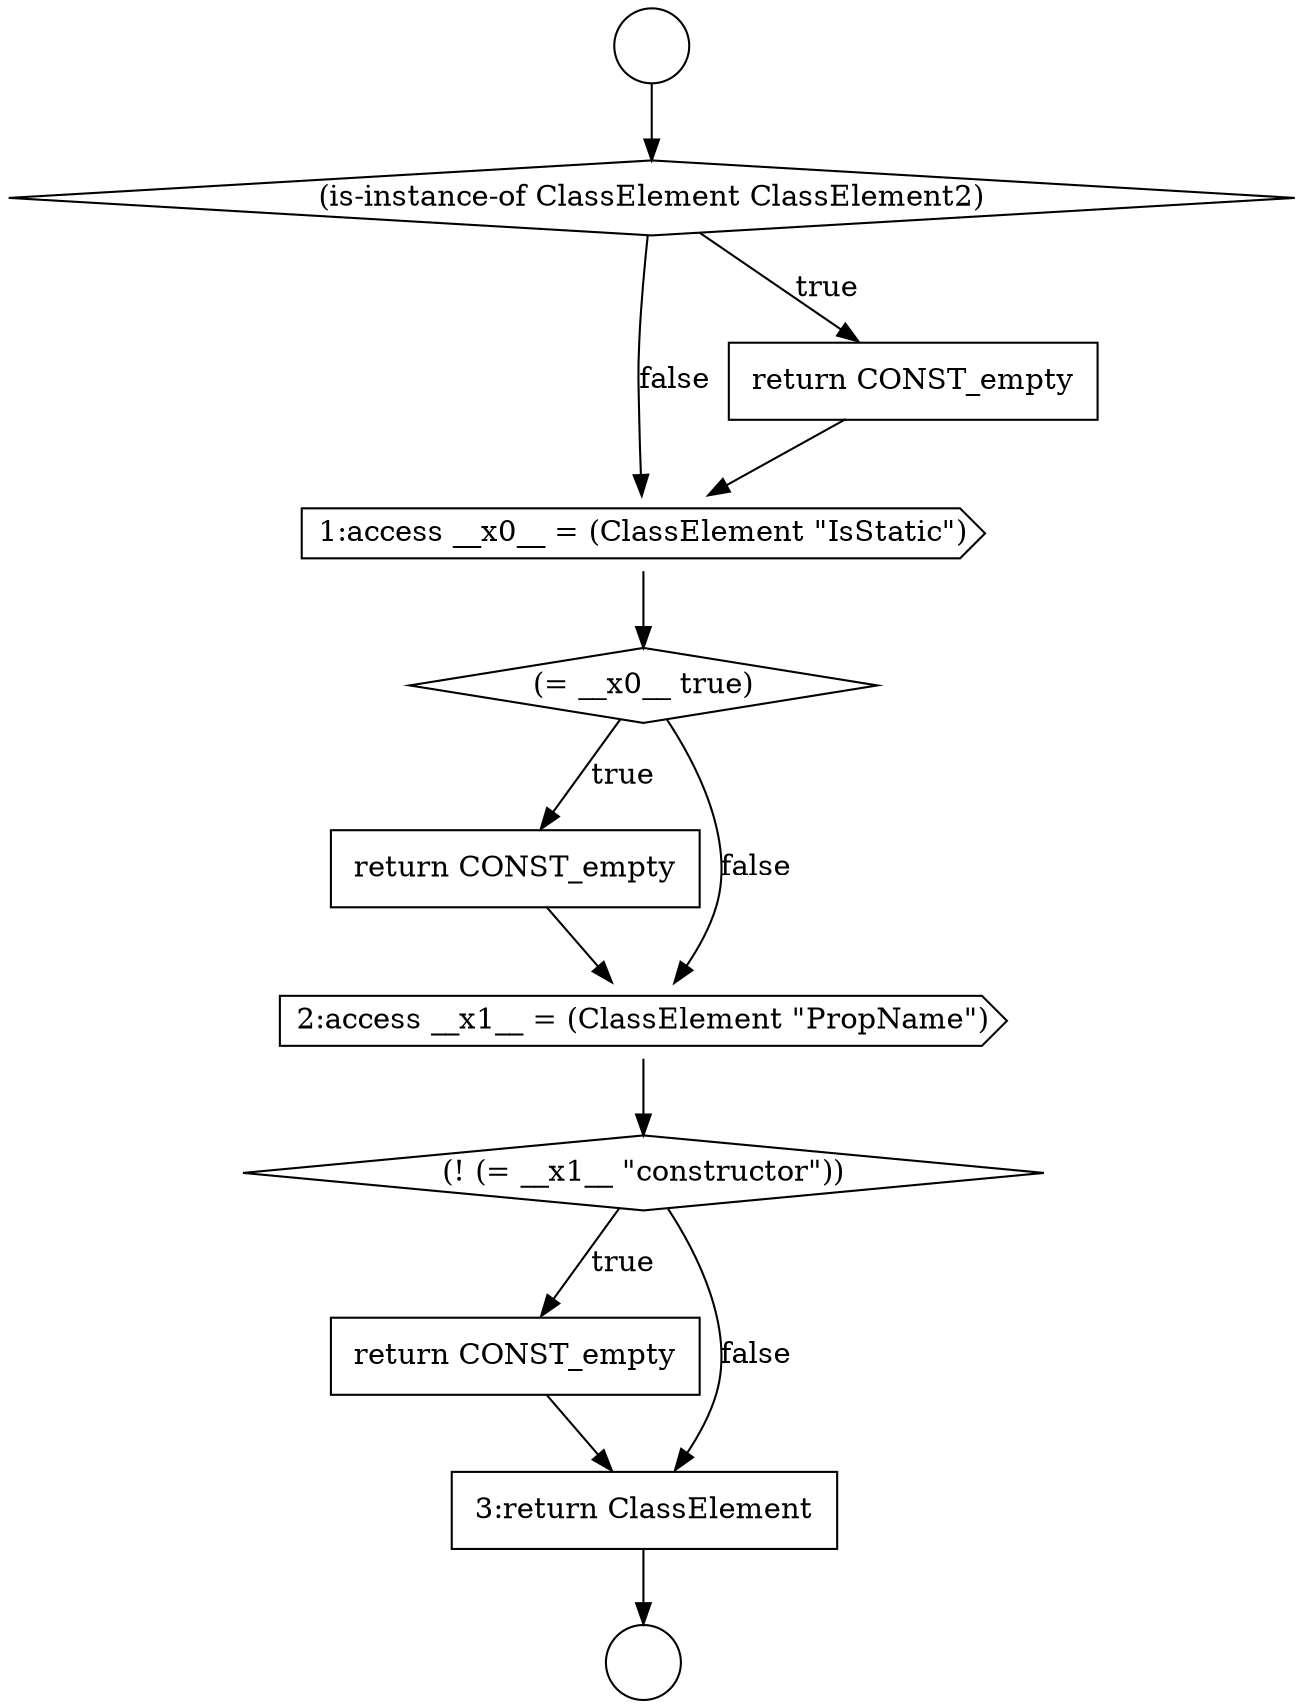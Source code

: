 digraph {
  node8600 [shape=none, margin=0, label=<<font color="black">
    <table border="0" cellborder="1" cellspacing="0" cellpadding="10">
      <tr><td align="left">return CONST_empty</td></tr>
    </table>
  </font>> color="black" fillcolor="white" style=filled]
  node8595 [shape=cds, label=<<font color="black">1:access __x0__ = (ClassElement &quot;IsStatic&quot;)</font>> color="black" fillcolor="white" style=filled]
  node8594 [shape=none, margin=0, label=<<font color="black">
    <table border="0" cellborder="1" cellspacing="0" cellpadding="10">
      <tr><td align="left">return CONST_empty</td></tr>
    </table>
  </font>> color="black" fillcolor="white" style=filled]
  node8599 [shape=diamond, label=<<font color="black">(! (= __x1__ &quot;constructor&quot;))</font>> color="black" fillcolor="white" style=filled]
  node8591 [shape=circle label=" " color="black" fillcolor="white" style=filled]
  node8597 [shape=none, margin=0, label=<<font color="black">
    <table border="0" cellborder="1" cellspacing="0" cellpadding="10">
      <tr><td align="left">return CONST_empty</td></tr>
    </table>
  </font>> color="black" fillcolor="white" style=filled]
  node8601 [shape=none, margin=0, label=<<font color="black">
    <table border="0" cellborder="1" cellspacing="0" cellpadding="10">
      <tr><td align="left">3:return ClassElement</td></tr>
    </table>
  </font>> color="black" fillcolor="white" style=filled]
  node8596 [shape=diamond, label=<<font color="black">(= __x0__ true)</font>> color="black" fillcolor="white" style=filled]
  node8593 [shape=diamond, label=<<font color="black">(is-instance-of ClassElement ClassElement2)</font>> color="black" fillcolor="white" style=filled]
  node8592 [shape=circle label=" " color="black" fillcolor="white" style=filled]
  node8598 [shape=cds, label=<<font color="black">2:access __x1__ = (ClassElement &quot;PropName&quot;)</font>> color="black" fillcolor="white" style=filled]
  node8599 -> node8600 [label=<<font color="black">true</font>> color="black"]
  node8599 -> node8601 [label=<<font color="black">false</font>> color="black"]
  node8601 -> node8592 [ color="black"]
  node8595 -> node8596 [ color="black"]
  node8600 -> node8601 [ color="black"]
  node8594 -> node8595 [ color="black"]
  node8597 -> node8598 [ color="black"]
  node8596 -> node8597 [label=<<font color="black">true</font>> color="black"]
  node8596 -> node8598 [label=<<font color="black">false</font>> color="black"]
  node8593 -> node8594 [label=<<font color="black">true</font>> color="black"]
  node8593 -> node8595 [label=<<font color="black">false</font>> color="black"]
  node8598 -> node8599 [ color="black"]
  node8591 -> node8593 [ color="black"]
}
